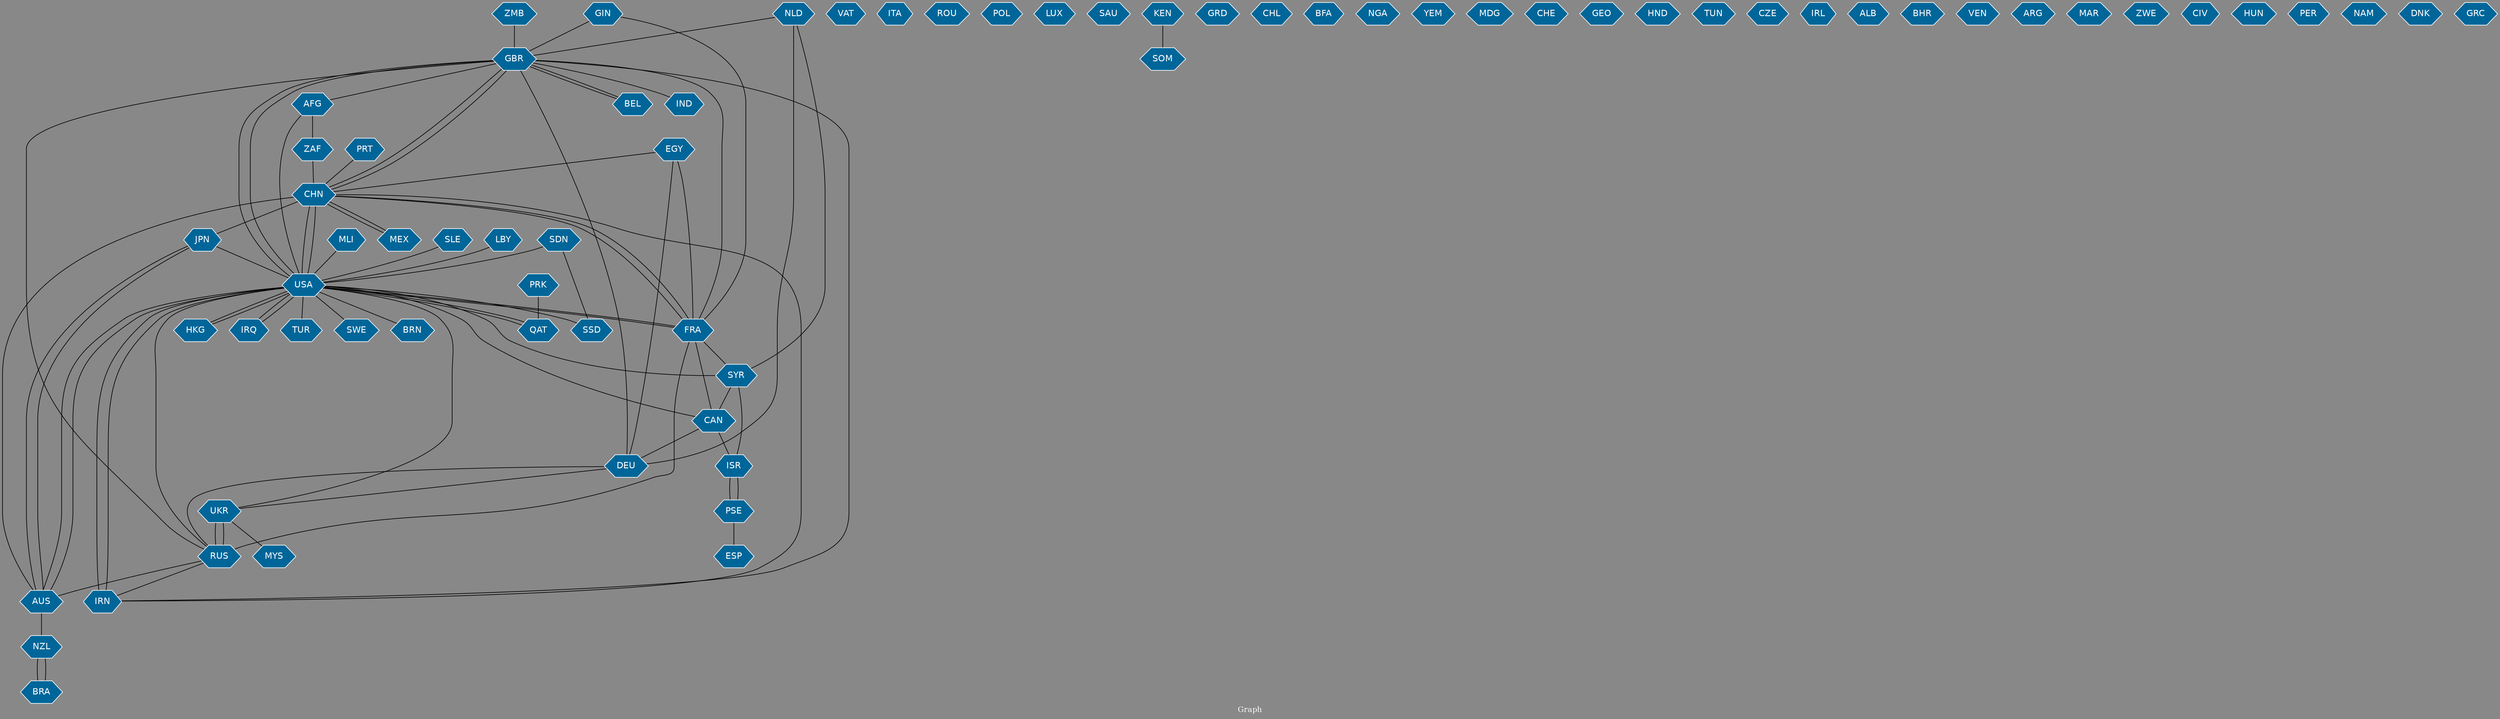 // Countries together in item graph
graph {
	graph [bgcolor="#888888" fontcolor=white fontsize=12 label="Graph" outputorder=edgesfirst overlap=prism]
	node [color=white fillcolor="#006699" fontcolor=white fontname=Helvetica shape=hexagon style=filled]
	edge [arrowhead=open color=black fontcolor=white fontname=Courier fontsize=12]
		GBR [label=GBR]
		CHN [label=CHN]
		VAT [label=VAT]
		USA [label=USA]
		AUS [label=AUS]
		MEX [label=MEX]
		ESP [label=ESP]
		ITA [label=ITA]
		FRA [label=FRA]
		HKG [label=HKG]
		ROU [label=ROU]
		BRA [label=BRA]
		POL [label=POL]
		IRN [label=IRN]
		IRQ [label=IRQ]
		RUS [label=RUS]
		LUX [label=LUX]
		ISR [label=ISR]
		EGY [label=EGY]
		ZAF [label=ZAF]
		PSE [label=PSE]
		UKR [label=UKR]
		SYR [label=SYR]
		PRK [label=PRK]
		QAT [label=QAT]
		SAU [label=SAU]
		KEN [label=KEN]
		SLE [label=SLE]
		DEU [label=DEU]
		GRD [label=GRD]
		CHL [label=CHL]
		CAN [label=CAN]
		BFA [label=BFA]
		NGA [label=NGA]
		YEM [label=YEM]
		TUR [label=TUR]
		NZL [label=NZL]
		GIN [label=GIN]
		MDG [label=MDG]
		CHE [label=CHE]
		GEO [label=GEO]
		SDN [label=SDN]
		SSD [label=SSD]
		ZMB [label=ZMB]
		BEL [label=BEL]
		HND [label=HND]
		NLD [label=NLD]
		TUN [label=TUN]
		CZE [label=CZE]
		SWE [label=SWE]
		PRT [label=PRT]
		LBY [label=LBY]
		AFG [label=AFG]
		IRL [label=IRL]
		ALB [label=ALB]
		BHR [label=BHR]
		VEN [label=VEN]
		ARG [label=ARG]
		JPN [label=JPN]
		MAR [label=MAR]
		ZWE [label=ZWE]
		CIV [label=CIV]
		HUN [label=HUN]
		MYS [label=MYS]
		PER [label=PER]
		NAM [label=NAM]
		BRN [label=BRN]
		DNK [label=DNK]
		GRC [label=GRC]
		SOM [label=SOM]
		IND [label=IND]
		MLI [label=MLI]
			HKG -- USA [weight=2]
			FRA -- USA [weight=1]
			SYR -- USA [weight=1]
			GBR -- IRN [weight=2]
			USA -- HKG [weight=1]
			ISR -- PSE [weight=5]
			AFG -- ZAF [weight=2]
			UKR -- RUS [weight=6]
			JPN -- USA [weight=2]
			IRN -- USA [weight=4]
			USA -- AUS [weight=1]
			NLD -- GBR [weight=1]
			USA -- CAN [weight=1]
			CHN -- USA [weight=11]
			CAN -- ISR [weight=1]
			AUS -- USA [weight=2]
			QAT -- USA [weight=1]
			USA -- SWE [weight=2]
			MEX -- CHN [weight=3]
			CHN -- GBR [weight=2]
			IRQ -- USA [weight=1]
			EGY -- CHN [weight=1]
			PRT -- CHN [weight=3]
			GBR -- CHN [weight=2]
			DEU -- UKR [weight=1]
			FRA -- CHN [weight=1]
			BEL -- GBR [weight=1]
			GBR -- FRA [weight=1]
			CHN -- AUS [weight=2]
			SLE -- USA [weight=1]
			GBR -- AFG [weight=1]
			IRN -- CHN [weight=1]
			CAN -- DEU [weight=1]
			EGY -- DEU [weight=1]
			BRA -- NZL [weight=1]
			GIN -- GBR [weight=1]
			DEU -- RUS [weight=1]
			AUS -- NZL [weight=1]
			NLD -- SYR [weight=1]
			DEU -- GBR [weight=2]
			NLD -- DEU [weight=1]
			CHN -- MEX [weight=4]
			GBR -- BEL [weight=1]
			ZAF -- CHN [weight=1]
			USA -- IRQ [weight=1]
			SYR -- ISR [weight=1]
			GBR -- IND [weight=1]
			CHN -- JPN [weight=2]
			USA -- IRN [weight=2]
			USA -- TUR [weight=3]
			CAN -- FRA [weight=1]
			AUS -- JPN [weight=1]
			RUS -- UKR [weight=6]
			PRK -- QAT [weight=1]
			FRA -- SYR [weight=1]
			FRA -- RUS [weight=1]
			PSE -- ISR [weight=2]
			RUS -- GBR [weight=2]
			LBY -- USA [weight=3]
			CHN -- FRA [weight=2]
			RUS -- IRN [weight=1]
			USA -- BRN [weight=1]
			SDN -- SSD [weight=1]
			USA -- CHN [weight=9]
			USA -- SSD [weight=1]
			KEN -- SOM [weight=1]
			SYR -- CAN [weight=1]
			RUS -- AUS [weight=1]
			USA -- QAT [weight=1]
			USA -- RUS [weight=5]
			JPN -- AUS [weight=1]
			ZMB -- GBR [weight=1]
			USA -- GBR [weight=1]
			USA -- FRA [weight=2]
			GBR -- USA [weight=2]
			USA -- UKR [weight=1]
			EGY -- FRA [weight=1]
			GIN -- FRA [weight=1]
			MLI -- USA [weight=1]
			NZL -- BRA [weight=1]
			SDN -- USA [weight=1]
			UKR -- MYS [weight=1]
			AFG -- USA [weight=1]
			PSE -- ESP [weight=1]
}